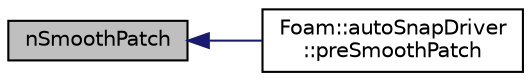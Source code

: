 digraph "nSmoothPatch"
{
  bgcolor="transparent";
  edge [fontname="Helvetica",fontsize="10",labelfontname="Helvetica",labelfontsize="10"];
  node [fontname="Helvetica",fontsize="10",shape=record];
  rankdir="LR";
  Node1 [label="nSmoothPatch",height=0.2,width=0.4,color="black", fillcolor="grey75", style="filled", fontcolor="black"];
  Node1 -> Node2 [dir="back",color="midnightblue",fontsize="10",style="solid",fontname="Helvetica"];
  Node2 [label="Foam::autoSnapDriver\l::preSmoothPatch",height=0.2,width=0.4,color="black",URL="$a00086.html#a5328524e4037f1f8ecb542c16492d6b9",tooltip="Smooth the mesh (patch and internal) to increase visibility. "];
}

